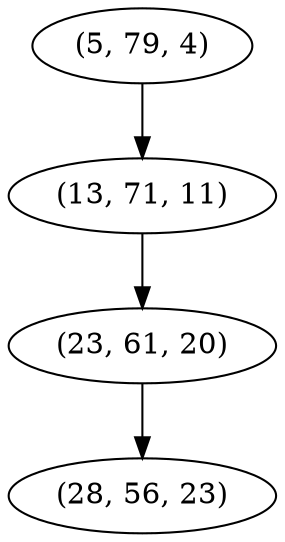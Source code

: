 digraph tree {
    "(5, 79, 4)";
    "(13, 71, 11)";
    "(23, 61, 20)";
    "(28, 56, 23)";
    "(5, 79, 4)" -> "(13, 71, 11)";
    "(13, 71, 11)" -> "(23, 61, 20)";
    "(23, 61, 20)" -> "(28, 56, 23)";
}
